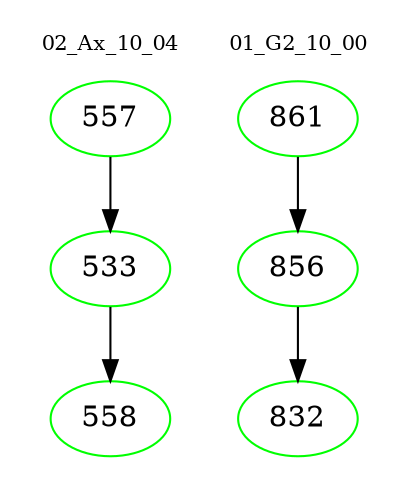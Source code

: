 digraph{
subgraph cluster_0 {
color = white
label = "02_Ax_10_04";
fontsize=10;
T0_557 [label="557", color="green"]
T0_557 -> T0_533 [color="black"]
T0_533 [label="533", color="green"]
T0_533 -> T0_558 [color="black"]
T0_558 [label="558", color="green"]
}
subgraph cluster_1 {
color = white
label = "01_G2_10_00";
fontsize=10;
T1_861 [label="861", color="green"]
T1_861 -> T1_856 [color="black"]
T1_856 [label="856", color="green"]
T1_856 -> T1_832 [color="black"]
T1_832 [label="832", color="green"]
}
}
